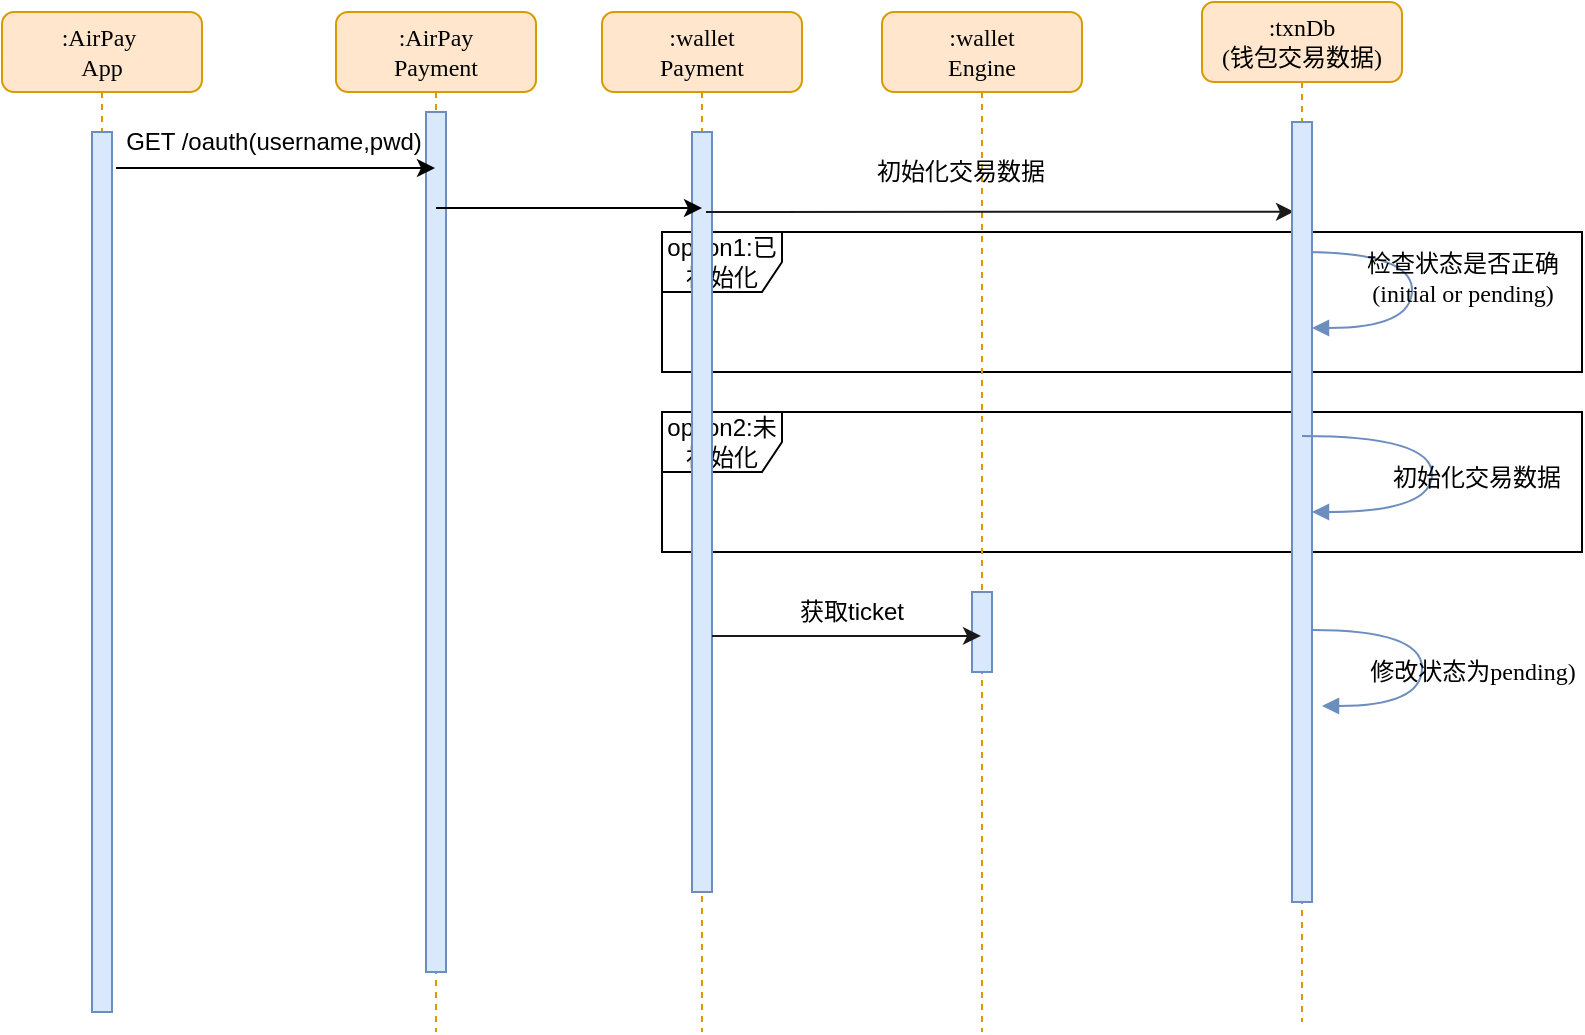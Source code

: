 <mxfile version="13.2.4" type="github">
  <diagram name="Page-1" id="13e1069c-82ec-6db2-03f1-153e76fe0fe0">
    <mxGraphModel dx="1298" dy="834" grid="1" gridSize="10" guides="1" tooltips="1" connect="1" arrows="1" fold="1" page="1" pageScale="1" pageWidth="1100" pageHeight="850" background="#ffffff" math="0" shadow="0">
      <root>
        <mxCell id="0" />
        <mxCell id="1" parent="0" />
        <mxCell id="7cjOM7khNmWZnHigeGYu-7" value="option2:未初始化" style="shape=umlFrame;whiteSpace=wrap;html=1;gradientColor=none;" vertex="1" parent="1">
          <mxGeometry x="430" y="280" width="460" height="70" as="geometry" />
        </mxCell>
        <mxCell id="7cjOM7khNmWZnHigeGYu-6" value="option1:已初始化" style="shape=umlFrame;whiteSpace=wrap;html=1;gradientColor=none;" vertex="1" parent="1">
          <mxGeometry x="430" y="190" width="460" height="70" as="geometry" />
        </mxCell>
        <mxCell id="7baba1c4bc27f4b0-2" value=":AirPay&lt;br&gt;Payment" style="shape=umlLifeline;perimeter=lifelinePerimeter;whiteSpace=wrap;html=1;container=1;collapsible=0;recursiveResize=0;outlineConnect=0;rounded=1;shadow=0;comic=0;labelBackgroundColor=none;strokeWidth=1;fontFamily=Verdana;fontSize=12;align=center;fillColor=#ffe6cc;strokeColor=#d79b00;" parent="1" vertex="1">
          <mxGeometry x="267" y="80" width="100" height="510" as="geometry" />
        </mxCell>
        <mxCell id="SCf--bu4-dqeZi4qSqdn-6" value="" style="html=1;points=[];perimeter=orthogonalPerimeter;rounded=0;shadow=0;comic=0;labelBackgroundColor=none;strokeWidth=1;fontFamily=Verdana;fontSize=12;align=center;fillColor=#dae8fc;strokeColor=#6c8ebf;" parent="7baba1c4bc27f4b0-2" vertex="1">
          <mxGeometry x="45" y="50" width="10" height="430" as="geometry" />
        </mxCell>
        <mxCell id="7baba1c4bc27f4b0-3" value=":wallet&lt;br&gt;Payment" style="shape=umlLifeline;perimeter=lifelinePerimeter;whiteSpace=wrap;html=1;container=1;collapsible=0;recursiveResize=0;outlineConnect=0;rounded=1;shadow=0;comic=0;labelBackgroundColor=none;strokeWidth=1;fontFamily=Verdana;fontSize=12;align=center;fillColor=#ffe6cc;strokeColor=#d79b00;" parent="1" vertex="1">
          <mxGeometry x="400" y="80" width="100" height="510" as="geometry" />
        </mxCell>
        <mxCell id="7baba1c4bc27f4b0-13" value="" style="html=1;points=[];perimeter=orthogonalPerimeter;rounded=0;shadow=0;comic=0;labelBackgroundColor=none;strokeWidth=1;fontFamily=Verdana;fontSize=12;align=center;fillColor=#dae8fc;strokeColor=#6c8ebf;" parent="7baba1c4bc27f4b0-3" vertex="1">
          <mxGeometry x="45" y="60" width="10" height="380" as="geometry" />
        </mxCell>
        <mxCell id="7baba1c4bc27f4b0-4" value=":wallet&lt;br&gt;Engine" style="shape=umlLifeline;perimeter=lifelinePerimeter;whiteSpace=wrap;html=1;container=1;collapsible=0;recursiveResize=0;outlineConnect=0;rounded=1;shadow=0;comic=0;labelBackgroundColor=none;strokeWidth=1;fontFamily=Verdana;fontSize=12;align=center;fillColor=#ffe6cc;strokeColor=#d79b00;" parent="1" vertex="1">
          <mxGeometry x="540" y="80" width="100" height="510" as="geometry" />
        </mxCell>
        <mxCell id="7baba1c4bc27f4b0-16" value="" style="html=1;points=[];perimeter=orthogonalPerimeter;rounded=0;shadow=0;comic=0;labelBackgroundColor=none;strokeWidth=1;fontFamily=Verdana;fontSize=12;align=center;fillColor=#dae8fc;strokeColor=#6c8ebf;" parent="7baba1c4bc27f4b0-4" vertex="1">
          <mxGeometry x="45" y="290" width="10" height="40" as="geometry" />
        </mxCell>
        <mxCell id="SCf--bu4-dqeZi4qSqdn-8" value="" style="endArrow=classic;html=1;exitX=0;exitY=1;exitDx=0;exitDy=0;fillColor=#f5f5f5;strokeColor=#1A1A1A;entryX=0.1;entryY=0.115;entryDx=0;entryDy=0;entryPerimeter=0;" parent="7baba1c4bc27f4b0-4" edge="1" target="7cjOM7khNmWZnHigeGYu-2">
          <mxGeometry width="50" height="50" relative="1" as="geometry">
            <mxPoint x="-88.0" y="100" as="sourcePoint" />
            <mxPoint x="200" y="100" as="targetPoint" />
          </mxGeometry>
        </mxCell>
        <mxCell id="7baba1c4bc27f4b0-8" value=":AirPay&amp;nbsp;&lt;br&gt;App" style="shape=umlLifeline;perimeter=lifelinePerimeter;whiteSpace=wrap;html=1;container=1;collapsible=0;recursiveResize=0;outlineConnect=0;rounded=1;shadow=0;comic=0;labelBackgroundColor=none;strokeWidth=1;fontFamily=Verdana;fontSize=12;align=center;fillColor=#ffe6cc;strokeColor=#d79b00;" parent="1" vertex="1">
          <mxGeometry x="100" y="80" width="100" height="500" as="geometry" />
        </mxCell>
        <mxCell id="7baba1c4bc27f4b0-9" value="" style="html=1;points=[];perimeter=orthogonalPerimeter;rounded=0;shadow=0;comic=0;labelBackgroundColor=none;strokeWidth=1;fontFamily=Verdana;fontSize=12;align=center;fillColor=#dae8fc;strokeColor=#6c8ebf;" parent="7baba1c4bc27f4b0-8" vertex="1">
          <mxGeometry x="45" y="60" width="10" height="440" as="geometry" />
        </mxCell>
        <mxCell id="SCf--bu4-dqeZi4qSqdn-23" value="GET /oauth(username,pwd)" style="text;html=1;strokeColor=none;fillColor=none;align=center;verticalAlign=middle;whiteSpace=wrap;rounded=0;" parent="1" vertex="1">
          <mxGeometry x="152" y="135" width="168" height="20" as="geometry" />
        </mxCell>
        <mxCell id="SCf--bu4-dqeZi4qSqdn-24" value="" style="endArrow=classic;html=1;" parent="1" target="7baba1c4bc27f4b0-2" edge="1">
          <mxGeometry width="50" height="50" relative="1" as="geometry">
            <mxPoint x="157" y="158" as="sourcePoint" />
            <mxPoint x="290" y="156" as="targetPoint" />
          </mxGeometry>
        </mxCell>
        <mxCell id="RCsnb_gnlq1DFu9hrXaE-1" value="" style="endArrow=classic;html=1;" parent="1" source="7baba1c4bc27f4b0-2" edge="1">
          <mxGeometry width="50" height="50" relative="1" as="geometry">
            <mxPoint x="465" y="178" as="sourcePoint" />
            <mxPoint x="450" y="178" as="targetPoint" />
            <Array as="points">
              <mxPoint x="360" y="178" />
            </Array>
          </mxGeometry>
        </mxCell>
        <mxCell id="RCsnb_gnlq1DFu9hrXaE-2" value="初始化交易数据" style="text;html=1;strokeColor=none;fillColor=none;align=center;verticalAlign=middle;whiteSpace=wrap;rounded=0;" parent="1" vertex="1">
          <mxGeometry x="519" y="150" width="121" height="20" as="geometry" />
        </mxCell>
        <mxCell id="kkel1wmjq2Ox8PK9XS-0-10" value="检查状态是否正确&lt;br&gt;(initial or pending)" style="html=1;verticalAlign=bottom;endArrow=block;labelBackgroundColor=none;fontFamily=Verdana;fontSize=12;elbow=vertical;edgeStyle=orthogonalEdgeStyle;curved=1;entryX=1;entryY=0.286;entryPerimeter=0;exitX=1.038;exitY=0.345;exitPerimeter=0;fillColor=#dae8fc;strokeColor=#6c8ebf;" parent="1" edge="1">
          <mxGeometry x="0.301" y="-26" relative="1" as="geometry">
            <mxPoint x="750" y="200" as="sourcePoint" />
            <mxPoint x="755" y="238" as="targetPoint" />
            <Array as="points">
              <mxPoint x="805" y="200" />
              <mxPoint x="805" y="238" />
            </Array>
            <mxPoint x="25" y="18" as="offset" />
          </mxGeometry>
        </mxCell>
        <mxCell id="7cjOM7khNmWZnHigeGYu-1" value=":txnDb&lt;br&gt;(钱包交易数据)" style="shape=umlLifeline;perimeter=lifelinePerimeter;whiteSpace=wrap;html=1;container=1;collapsible=0;recursiveResize=0;outlineConnect=0;rounded=1;shadow=0;comic=0;labelBackgroundColor=none;strokeWidth=1;fontFamily=Verdana;fontSize=12;align=center;fillColor=#ffe6cc;strokeColor=#d79b00;" vertex="1" parent="1">
          <mxGeometry x="700" y="75" width="100" height="510" as="geometry" />
        </mxCell>
        <mxCell id="7cjOM7khNmWZnHigeGYu-2" value="" style="html=1;points=[];perimeter=orthogonalPerimeter;rounded=0;shadow=0;comic=0;labelBackgroundColor=none;strokeWidth=1;fontFamily=Verdana;fontSize=12;align=center;fillColor=#dae8fc;strokeColor=#6c8ebf;" vertex="1" parent="7cjOM7khNmWZnHigeGYu-1">
          <mxGeometry x="45" y="60" width="10" height="390" as="geometry" />
        </mxCell>
        <mxCell id="7cjOM7khNmWZnHigeGYu-8" value="初始化交易数据" style="html=1;verticalAlign=bottom;endArrow=block;labelBackgroundColor=none;fontFamily=Verdana;fontSize=12;elbow=vertical;edgeStyle=orthogonalEdgeStyle;curved=1;fillColor=#dae8fc;strokeColor=#6c8ebf;" edge="1" parent="1" target="7cjOM7khNmWZnHigeGYu-2">
          <mxGeometry x="0.301" y="-26" relative="1" as="geometry">
            <mxPoint x="750" y="292" as="sourcePoint" />
            <mxPoint x="760" y="330" as="targetPoint" />
            <Array as="points">
              <mxPoint x="815" y="292" />
              <mxPoint x="815" y="330" />
            </Array>
            <mxPoint x="25" y="18" as="offset" />
          </mxGeometry>
        </mxCell>
        <mxCell id="7cjOM7khNmWZnHigeGYu-9" value="" style="endArrow=classic;html=1;strokeColor=#1A1A1A;exitX=1;exitY=0.663;exitDx=0;exitDy=0;exitPerimeter=0;" edge="1" parent="1" source="7baba1c4bc27f4b0-13" target="7baba1c4bc27f4b0-4">
          <mxGeometry width="50" height="50" relative="1" as="geometry">
            <mxPoint x="520" y="290" as="sourcePoint" />
            <mxPoint x="570" y="240" as="targetPoint" />
          </mxGeometry>
        </mxCell>
        <mxCell id="7cjOM7khNmWZnHigeGYu-10" value="获取ticket" style="text;html=1;strokeColor=none;fillColor=none;align=center;verticalAlign=middle;whiteSpace=wrap;rounded=0;" vertex="1" parent="1">
          <mxGeometry x="490" y="370" width="70" height="20" as="geometry" />
        </mxCell>
        <mxCell id="7cjOM7khNmWZnHigeGYu-11" value="修改状态为pending)" style="html=1;verticalAlign=bottom;endArrow=block;labelBackgroundColor=none;fontFamily=Verdana;fontSize=12;elbow=vertical;edgeStyle=orthogonalEdgeStyle;curved=1;entryX=1;entryY=0.286;entryPerimeter=0;exitX=1.038;exitY=0.345;exitPerimeter=0;fillColor=#dae8fc;strokeColor=#6c8ebf;" edge="1" parent="1">
          <mxGeometry x="0.301" y="-26" relative="1" as="geometry">
            <mxPoint x="755" y="389" as="sourcePoint" />
            <mxPoint x="760" y="427" as="targetPoint" />
            <Array as="points">
              <mxPoint x="810" y="389" />
              <mxPoint x="810" y="427" />
            </Array>
            <mxPoint x="25" y="18" as="offset" />
          </mxGeometry>
        </mxCell>
      </root>
    </mxGraphModel>
  </diagram>
</mxfile>
